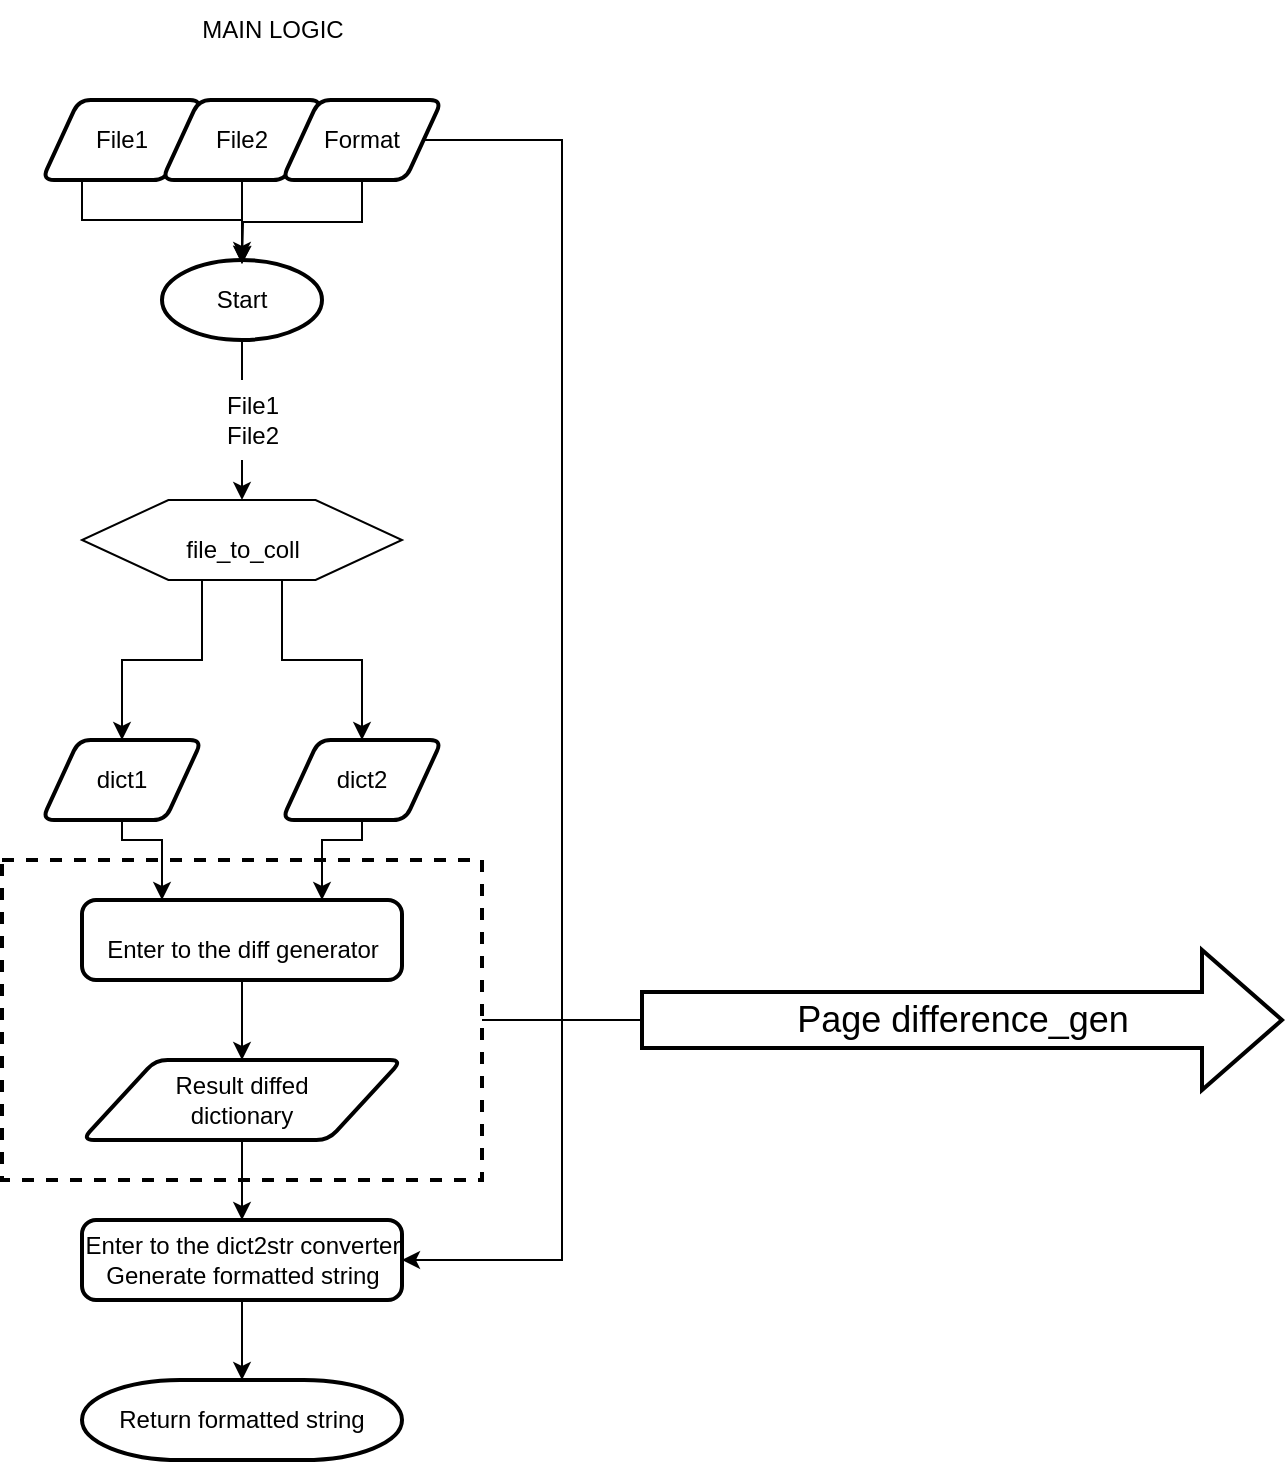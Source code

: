 <mxfile version="21.2.8" type="device" pages="3">
  <diagram name="Main" id="74e2e168-ea6b-b213-b513-2b3c1d86103e">
    <mxGraphModel dx="472" dy="835" grid="1" gridSize="10" guides="1" tooltips="1" connect="1" arrows="1" fold="1" page="1" pageScale="1" pageWidth="850" pageHeight="1100" background="none" math="0" shadow="0">
      <root>
        <mxCell id="0" />
        <mxCell id="1" parent="0" />
        <mxCell id="-pSYvG7pfwUV7KPT6mDL-12" value="" style="verticalLabelPosition=bottom;verticalAlign=top;html=1;shape=hexagon;perimeter=hexagonPerimeter2;arcSize=6;size=0.27;" parent="1" vertex="1">
          <mxGeometry x="160" y="320" width="160" height="40" as="geometry" />
        </mxCell>
        <mxCell id="-pSYvG7pfwUV7KPT6mDL-28" style="edgeStyle=orthogonalEdgeStyle;rounded=0;orthogonalLoop=1;jettySize=auto;html=1;exitX=0.5;exitY=1;exitDx=0;exitDy=0;exitPerimeter=0;entryX=0.5;entryY=0;entryDx=0;entryDy=0;" parent="1" source="-pSYvG7pfwUV7KPT6mDL-1" target="-pSYvG7pfwUV7KPT6mDL-12" edge="1">
          <mxGeometry relative="1" as="geometry" />
        </mxCell>
        <mxCell id="-pSYvG7pfwUV7KPT6mDL-1" value="Start" style="strokeWidth=2;html=1;shape=mxgraph.flowchart.start_2;whiteSpace=wrap;" parent="1" vertex="1">
          <mxGeometry x="200" y="200" width="80" height="40" as="geometry" />
        </mxCell>
        <mxCell id="-pSYvG7pfwUV7KPT6mDL-25" style="edgeStyle=orthogonalEdgeStyle;rounded=0;orthogonalLoop=1;jettySize=auto;html=1;exitX=0.25;exitY=1;exitDx=0;exitDy=0;" parent="1" source="-pSYvG7pfwUV7KPT6mDL-2" target="-pSYvG7pfwUV7KPT6mDL-1" edge="1">
          <mxGeometry relative="1" as="geometry" />
        </mxCell>
        <mxCell id="-pSYvG7pfwUV7KPT6mDL-2" value="File1" style="shape=parallelogram;html=1;strokeWidth=2;perimeter=parallelogramPerimeter;whiteSpace=wrap;rounded=1;arcSize=12;size=0.23;" parent="1" vertex="1">
          <mxGeometry x="140" y="120" width="80" height="40" as="geometry" />
        </mxCell>
        <mxCell id="-pSYvG7pfwUV7KPT6mDL-10" style="edgeStyle=orthogonalEdgeStyle;rounded=0;orthogonalLoop=1;jettySize=auto;html=1;exitX=0.375;exitY=1;exitDx=0;exitDy=0;entryX=0.5;entryY=0;entryDx=0;entryDy=0;" parent="1" source="-pSYvG7pfwUV7KPT6mDL-12" target="-pSYvG7pfwUV7KPT6mDL-6" edge="1">
          <mxGeometry relative="1" as="geometry">
            <mxPoint x="210" y="362" as="sourcePoint" />
          </mxGeometry>
        </mxCell>
        <mxCell id="-pSYvG7pfwUV7KPT6mDL-11" style="edgeStyle=orthogonalEdgeStyle;rounded=0;orthogonalLoop=1;jettySize=auto;html=1;exitX=0.625;exitY=1;exitDx=0;exitDy=0;entryX=0.5;entryY=0;entryDx=0;entryDy=0;" parent="1" source="-pSYvG7pfwUV7KPT6mDL-12" target="-pSYvG7pfwUV7KPT6mDL-7" edge="1">
          <mxGeometry relative="1" as="geometry">
            <mxPoint x="270" y="362" as="sourcePoint" />
          </mxGeometry>
        </mxCell>
        <mxCell id="-pSYvG7pfwUV7KPT6mDL-14" style="edgeStyle=orthogonalEdgeStyle;rounded=0;orthogonalLoop=1;jettySize=auto;html=1;exitX=0.5;exitY=1;exitDx=0;exitDy=0;entryX=0.25;entryY=0;entryDx=0;entryDy=0;" parent="1" source="-pSYvG7pfwUV7KPT6mDL-6" target="-pSYvG7pfwUV7KPT6mDL-13" edge="1">
          <mxGeometry relative="1" as="geometry">
            <Array as="points">
              <mxPoint x="180" y="490" />
              <mxPoint x="200" y="490" />
            </Array>
          </mxGeometry>
        </mxCell>
        <mxCell id="-pSYvG7pfwUV7KPT6mDL-6" value="dict1" style="shape=parallelogram;html=1;strokeWidth=2;perimeter=parallelogramPerimeter;whiteSpace=wrap;rounded=1;arcSize=12;size=0.23;" parent="1" vertex="1">
          <mxGeometry x="140" y="440" width="80" height="40" as="geometry" />
        </mxCell>
        <mxCell id="-pSYvG7pfwUV7KPT6mDL-15" style="edgeStyle=orthogonalEdgeStyle;rounded=0;orthogonalLoop=1;jettySize=auto;html=1;exitX=0.5;exitY=1;exitDx=0;exitDy=0;entryX=0.75;entryY=0;entryDx=0;entryDy=0;" parent="1" source="-pSYvG7pfwUV7KPT6mDL-7" target="-pSYvG7pfwUV7KPT6mDL-13" edge="1">
          <mxGeometry relative="1" as="geometry">
            <Array as="points">
              <mxPoint x="300" y="490" />
              <mxPoint x="280" y="490" />
            </Array>
          </mxGeometry>
        </mxCell>
        <mxCell id="-pSYvG7pfwUV7KPT6mDL-7" value="dict2" style="shape=parallelogram;html=1;strokeWidth=2;perimeter=parallelogramPerimeter;whiteSpace=wrap;rounded=1;arcSize=12;size=0.23;" parent="1" vertex="1">
          <mxGeometry x="260" y="440" width="80" height="40" as="geometry" />
        </mxCell>
        <mxCell id="-pSYvG7pfwUV7KPT6mDL-9" value="file_to_coll" style="text;html=1;align=center;verticalAlign=middle;resizable=0;points=[];autosize=1;strokeColor=none;fillColor=none;" parent="1" vertex="1">
          <mxGeometry x="200" y="330" width="80" height="30" as="geometry" />
        </mxCell>
        <mxCell id="-pSYvG7pfwUV7KPT6mDL-19" style="edgeStyle=orthogonalEdgeStyle;rounded=0;orthogonalLoop=1;jettySize=auto;html=1;exitX=0.5;exitY=1;exitDx=0;exitDy=0;entryX=0.5;entryY=0;entryDx=0;entryDy=0;" parent="1" source="-pSYvG7pfwUV7KPT6mDL-13" target="-pSYvG7pfwUV7KPT6mDL-17" edge="1">
          <mxGeometry relative="1" as="geometry" />
        </mxCell>
        <mxCell id="-pSYvG7pfwUV7KPT6mDL-13" value="" style="rounded=1;whiteSpace=wrap;html=1;absoluteArcSize=1;arcSize=14;strokeWidth=2;" parent="1" vertex="1">
          <mxGeometry x="160" y="520" width="160" height="40" as="geometry" />
        </mxCell>
        <mxCell id="-pSYvG7pfwUV7KPT6mDL-16" value="Enter to the diff generator" style="text;html=1;align=center;verticalAlign=middle;resizable=0;points=[];autosize=1;strokeColor=none;fillColor=none;" parent="1" vertex="1">
          <mxGeometry x="160" y="530" width="160" height="30" as="geometry" />
        </mxCell>
        <mxCell id="-pSYvG7pfwUV7KPT6mDL-21" style="edgeStyle=orthogonalEdgeStyle;rounded=0;orthogonalLoop=1;jettySize=auto;html=1;exitX=0.5;exitY=1;exitDx=0;exitDy=0;entryX=0.5;entryY=0;entryDx=0;entryDy=0;" parent="1" source="-pSYvG7pfwUV7KPT6mDL-17" target="-pSYvG7pfwUV7KPT6mDL-20" edge="1">
          <mxGeometry relative="1" as="geometry" />
        </mxCell>
        <mxCell id="-pSYvG7pfwUV7KPT6mDL-17" value="Result diffed&lt;br&gt;dictionary" style="shape=parallelogram;html=1;strokeWidth=2;perimeter=parallelogramPerimeter;whiteSpace=wrap;rounded=1;arcSize=12;size=0.23;" parent="1" vertex="1">
          <mxGeometry x="160" y="600" width="160" height="40" as="geometry" />
        </mxCell>
        <mxCell id="-pSYvG7pfwUV7KPT6mDL-34" style="edgeStyle=orthogonalEdgeStyle;rounded=0;orthogonalLoop=1;jettySize=auto;html=1;exitX=0.5;exitY=1;exitDx=0;exitDy=0;entryX=0.5;entryY=0;entryDx=0;entryDy=0;entryPerimeter=0;" parent="1" source="-pSYvG7pfwUV7KPT6mDL-20" target="-pSYvG7pfwUV7KPT6mDL-33" edge="1">
          <mxGeometry relative="1" as="geometry" />
        </mxCell>
        <mxCell id="-pSYvG7pfwUV7KPT6mDL-20" value="" style="rounded=1;whiteSpace=wrap;html=1;absoluteArcSize=1;arcSize=14;strokeWidth=2;" parent="1" vertex="1">
          <mxGeometry x="160" y="680" width="160" height="40" as="geometry" />
        </mxCell>
        <mxCell id="-pSYvG7pfwUV7KPT6mDL-22" value="Enter to the dict2str converter&lt;br&gt;Generate formatted string" style="text;html=1;align=center;verticalAlign=middle;resizable=0;points=[];autosize=1;strokeColor=none;fillColor=none;" parent="1" vertex="1">
          <mxGeometry x="150" y="680" width="180" height="40" as="geometry" />
        </mxCell>
        <mxCell id="-pSYvG7pfwUV7KPT6mDL-26" style="edgeStyle=orthogonalEdgeStyle;rounded=0;orthogonalLoop=1;jettySize=auto;html=1;exitX=0.5;exitY=1;exitDx=0;exitDy=0;" parent="1" source="-pSYvG7pfwUV7KPT6mDL-23" edge="1">
          <mxGeometry relative="1" as="geometry">
            <mxPoint x="240" y="202" as="targetPoint" />
          </mxGeometry>
        </mxCell>
        <mxCell id="-pSYvG7pfwUV7KPT6mDL-23" value="File2" style="shape=parallelogram;html=1;strokeWidth=2;perimeter=parallelogramPerimeter;whiteSpace=wrap;rounded=1;arcSize=12;size=0.23;" parent="1" vertex="1">
          <mxGeometry x="200" y="120" width="80" height="40" as="geometry" />
        </mxCell>
        <mxCell id="-pSYvG7pfwUV7KPT6mDL-27" style="edgeStyle=orthogonalEdgeStyle;rounded=0;orthogonalLoop=1;jettySize=auto;html=1;exitX=0.5;exitY=1;exitDx=0;exitDy=0;" parent="1" source="-pSYvG7pfwUV7KPT6mDL-24" edge="1">
          <mxGeometry relative="1" as="geometry">
            <mxPoint x="240" y="202" as="targetPoint" />
          </mxGeometry>
        </mxCell>
        <mxCell id="-pSYvG7pfwUV7KPT6mDL-36" style="edgeStyle=orthogonalEdgeStyle;rounded=0;orthogonalLoop=1;jettySize=auto;html=1;exitX=1;exitY=0.5;exitDx=0;exitDy=0;entryX=1;entryY=0.5;entryDx=0;entryDy=0;" parent="1" source="-pSYvG7pfwUV7KPT6mDL-24" target="-pSYvG7pfwUV7KPT6mDL-20" edge="1">
          <mxGeometry relative="1" as="geometry">
            <Array as="points">
              <mxPoint x="400" y="140" />
              <mxPoint x="400" y="700" />
            </Array>
          </mxGeometry>
        </mxCell>
        <mxCell id="-pSYvG7pfwUV7KPT6mDL-24" value="Format" style="shape=parallelogram;html=1;strokeWidth=2;perimeter=parallelogramPerimeter;whiteSpace=wrap;rounded=1;arcSize=12;size=0.23;" parent="1" vertex="1">
          <mxGeometry x="260" y="120" width="80" height="40" as="geometry" />
        </mxCell>
        <mxCell id="-pSYvG7pfwUV7KPT6mDL-31" value="File1&lt;br&gt;File2" style="text;html=1;align=center;verticalAlign=middle;resizable=0;points=[];autosize=1;strokeColor=none;fillColor=#FFFFFF;" parent="1" vertex="1">
          <mxGeometry x="220" y="260" width="50" height="40" as="geometry" />
        </mxCell>
        <mxCell id="-pSYvG7pfwUV7KPT6mDL-33" value="Return formatted string" style="strokeWidth=2;html=1;shape=mxgraph.flowchart.terminator;whiteSpace=wrap;" parent="1" vertex="1">
          <mxGeometry x="160" y="760" width="160" height="40" as="geometry" />
        </mxCell>
        <mxCell id="-pSYvG7pfwUV7KPT6mDL-37" value="MAIN LOGIC" style="text;html=1;align=center;verticalAlign=middle;resizable=0;points=[];autosize=1;strokeColor=none;fillColor=none;" parent="1" vertex="1">
          <mxGeometry x="210" y="70" width="90" height="30" as="geometry" />
        </mxCell>
        <mxCell id="mdG61WEvBo0gvfqHQEo5-4" style="edgeStyle=orthogonalEdgeStyle;rounded=0;orthogonalLoop=1;jettySize=auto;html=1;exitX=1;exitY=0.5;exitDx=0;exitDy=0;entryX=0;entryY=0.5;entryDx=0;entryDy=0;entryPerimeter=0;endArrow=none;endFill=0;" parent="1" source="mdG61WEvBo0gvfqHQEo5-1" target="mdG61WEvBo0gvfqHQEo5-2" edge="1">
          <mxGeometry relative="1" as="geometry" />
        </mxCell>
        <mxCell id="mdG61WEvBo0gvfqHQEo5-1" value="" style="rounded=0;whiteSpace=wrap;html=1;fillColor=none;strokeWidth=2;dashed=1;" parent="1" vertex="1">
          <mxGeometry x="120" y="500" width="240" height="160" as="geometry" />
        </mxCell>
        <mxCell id="mdG61WEvBo0gvfqHQEo5-2" value="&lt;font style=&quot;font-size: 18px;&quot;&gt;Page difference_gen&lt;/font&gt;" style="verticalLabelPosition=middle;verticalAlign=middle;html=1;strokeWidth=2;shape=mxgraph.arrows2.arrow;dy=0.6;dx=40;notch=0;align=center;labelPosition=center;" parent="1" vertex="1">
          <mxGeometry x="440" y="545" width="320" height="70" as="geometry" />
        </mxCell>
      </root>
    </mxGraphModel>
  </diagram>
  <diagram id="QBkKgrJFo8wHYEBI9G1a" name="difference_gen">
    <mxGraphModel dx="1434" dy="844" grid="1" gridSize="10" guides="1" tooltips="1" connect="1" arrows="1" fold="1" page="1" pageScale="1" pageWidth="827" pageHeight="1169" math="0" shadow="0">
      <root>
        <mxCell id="0" />
        <mxCell id="1" parent="0" />
        <mxCell id="k2jiat65SQzfLQX-yHYQ-1" style="edgeStyle=orthogonalEdgeStyle;rounded=0;orthogonalLoop=1;jettySize=auto;html=1;exitX=0.5;exitY=1;exitDx=0;exitDy=0;exitPerimeter=0;entryX=0.5;entryY=0;entryDx=0;entryDy=0;" parent="1" source="k2jiat65SQzfLQX-yHYQ-2" edge="1">
          <mxGeometry relative="1" as="geometry">
            <mxPoint x="360" y="259" as="targetPoint" />
          </mxGeometry>
        </mxCell>
        <mxCell id="k2jiat65SQzfLQX-yHYQ-2" value="Start" style="strokeWidth=2;html=1;shape=mxgraph.flowchart.start_2;whiteSpace=wrap;" parent="1" vertex="1">
          <mxGeometry x="320" y="179" width="80" height="40" as="geometry" />
        </mxCell>
        <mxCell id="k2jiat65SQzfLQX-yHYQ-3" value="DIFF GENERATOR" style="text;html=1;align=center;verticalAlign=middle;resizable=0;points=[];autosize=1;strokeColor=none;fillColor=none;" parent="1" vertex="1">
          <mxGeometry x="295" y="47" width="130" height="30" as="geometry" />
        </mxCell>
        <mxCell id="k2jiat65SQzfLQX-yHYQ-4" style="edgeStyle=orthogonalEdgeStyle;rounded=0;orthogonalLoop=1;jettySize=auto;html=1;exitX=0.5;exitY=1;exitDx=0;exitDy=0;entryX=0.5;entryY=0;entryDx=0;entryDy=0;" parent="1" source="k2jiat65SQzfLQX-yHYQ-6" target="k2jiat65SQzfLQX-yHYQ-11" edge="1">
          <mxGeometry relative="1" as="geometry" />
        </mxCell>
        <mxCell id="k2jiat65SQzfLQX-yHYQ-5" style="edgeStyle=orthogonalEdgeStyle;rounded=0;orthogonalLoop=1;jettySize=auto;html=1;exitX=0;exitY=0.5;exitDx=0;exitDy=0;entryX=0;entryY=0.5;entryDx=0;entryDy=0;" parent="1" source="k2jiat65SQzfLQX-yHYQ-6" target="k2jiat65SQzfLQX-yHYQ-27" edge="1">
          <mxGeometry relative="1" as="geometry">
            <Array as="points">
              <mxPoint x="160" y="438" />
              <mxPoint x="160" y="979" />
            </Array>
          </mxGeometry>
        </mxCell>
        <mxCell id="k2jiat65SQzfLQX-yHYQ-6" value="dict1" style="shape=parallelogram;html=1;strokeWidth=2;perimeter=parallelogramPerimeter;whiteSpace=wrap;rounded=1;arcSize=12;size=0.23;" parent="1" vertex="1">
          <mxGeometry x="280" y="418" width="80" height="40" as="geometry" />
        </mxCell>
        <mxCell id="k2jiat65SQzfLQX-yHYQ-7" style="edgeStyle=orthogonalEdgeStyle;rounded=0;orthogonalLoop=1;jettySize=auto;html=1;exitX=0.5;exitY=1;exitDx=0;exitDy=0;entryX=0.5;entryY=0;entryDx=0;entryDy=0;" parent="1" source="k2jiat65SQzfLQX-yHYQ-9" target="k2jiat65SQzfLQX-yHYQ-11" edge="1">
          <mxGeometry relative="1" as="geometry" />
        </mxCell>
        <mxCell id="k2jiat65SQzfLQX-yHYQ-8" style="edgeStyle=orthogonalEdgeStyle;rounded=0;orthogonalLoop=1;jettySize=auto;html=1;exitX=1;exitY=0.5;exitDx=0;exitDy=0;entryX=1;entryY=0.5;entryDx=0;entryDy=0;" parent="1" source="k2jiat65SQzfLQX-yHYQ-9" target="k2jiat65SQzfLQX-yHYQ-27" edge="1">
          <mxGeometry relative="1" as="geometry">
            <Array as="points">
              <mxPoint x="560" y="438" />
              <mxPoint x="560" y="979" />
            </Array>
          </mxGeometry>
        </mxCell>
        <mxCell id="k2jiat65SQzfLQX-yHYQ-9" value="dict2" style="shape=parallelogram;html=1;strokeWidth=2;perimeter=parallelogramPerimeter;whiteSpace=wrap;rounded=1;arcSize=12;size=0.23;" parent="1" vertex="1">
          <mxGeometry x="360" y="418" width="80" height="40" as="geometry" />
        </mxCell>
        <mxCell id="k2jiat65SQzfLQX-yHYQ-10" style="edgeStyle=orthogonalEdgeStyle;rounded=0;orthogonalLoop=1;jettySize=auto;html=1;exitX=0.5;exitY=1;exitDx=0;exitDy=0;entryX=0.5;entryY=0;entryDx=0;entryDy=0;" parent="1" source="k2jiat65SQzfLQX-yHYQ-11" target="k2jiat65SQzfLQX-yHYQ-14" edge="1">
          <mxGeometry relative="1" as="geometry" />
        </mxCell>
        <mxCell id="k2jiat65SQzfLQX-yHYQ-11" value="" style="verticalLabelPosition=bottom;verticalAlign=top;html=1;shape=hexagon;perimeter=hexagonPerimeter2;arcSize=6;size=0.27;" parent="1" vertex="1">
          <mxGeometry x="280" y="539" width="160" height="39" as="geometry" />
        </mxCell>
        <mxCell id="k2jiat65SQzfLQX-yHYQ-12" value="Get unique keys list" style="text;html=1;align=center;verticalAlign=middle;resizable=0;points=[];autosize=1;strokeColor=none;fillColor=none;" parent="1" vertex="1">
          <mxGeometry x="295" y="542.5" width="130" height="30" as="geometry" />
        </mxCell>
        <mxCell id="k2jiat65SQzfLQX-yHYQ-13" style="edgeStyle=orthogonalEdgeStyle;rounded=0;orthogonalLoop=1;jettySize=auto;html=1;exitX=0.5;exitY=1;exitDx=0;exitDy=0;entryX=0.5;entryY=0;entryDx=0;entryDy=0;entryPerimeter=0;" parent="1" source="k2jiat65SQzfLQX-yHYQ-14" target="k2jiat65SQzfLQX-yHYQ-16" edge="1">
          <mxGeometry relative="1" as="geometry" />
        </mxCell>
        <mxCell id="k2jiat65SQzfLQX-yHYQ-14" value="keys_list" style="shape=parallelogram;html=1;strokeWidth=2;perimeter=parallelogramPerimeter;whiteSpace=wrap;rounded=1;arcSize=12;size=0.23;" parent="1" vertex="1">
          <mxGeometry x="280" y="618" width="160" height="40" as="geometry" />
        </mxCell>
        <mxCell id="k2jiat65SQzfLQX-yHYQ-15" style="edgeStyle=orthogonalEdgeStyle;rounded=0;orthogonalLoop=1;jettySize=auto;html=1;exitX=0.5;exitY=1;exitDx=0;exitDy=0;exitPerimeter=0;entryX=0.5;entryY=0;entryDx=0;entryDy=0;" parent="1" source="k2jiat65SQzfLQX-yHYQ-16" target="Z8CPG9uUh8Oc9ncI5I8W-1" edge="1">
          <mxGeometry relative="1" as="geometry" />
        </mxCell>
        <mxCell id="k2jiat65SQzfLQX-yHYQ-16" value="Start of loop:&lt;br&gt;for each key in key_list look in both dicts" style="strokeWidth=2;html=1;shape=mxgraph.flowchart.loop_limit;whiteSpace=wrap;" parent="1" vertex="1">
          <mxGeometry x="200" y="698" width="320" height="80" as="geometry" />
        </mxCell>
        <mxCell id="k2jiat65SQzfLQX-yHYQ-17" style="edgeStyle=orthogonalEdgeStyle;rounded=0;orthogonalLoop=1;jettySize=auto;html=1;exitX=0.5;exitY=1;exitDx=0;exitDy=0;entryX=0.5;entryY=0;entryDx=0;entryDy=0;entryPerimeter=0;" parent="1" source="k2jiat65SQzfLQX-yHYQ-18" target="k2jiat65SQzfLQX-yHYQ-2" edge="1">
          <mxGeometry relative="1" as="geometry" />
        </mxCell>
        <mxCell id="k2jiat65SQzfLQX-yHYQ-18" value="dict2" style="shape=parallelogram;html=1;strokeWidth=2;perimeter=parallelogramPerimeter;whiteSpace=wrap;rounded=1;arcSize=12;size=0.23;" parent="1" vertex="1">
          <mxGeometry x="360" y="99" width="80" height="40" as="geometry" />
        </mxCell>
        <mxCell id="k2jiat65SQzfLQX-yHYQ-19" style="edgeStyle=orthogonalEdgeStyle;rounded=0;orthogonalLoop=1;jettySize=auto;html=1;exitX=0.5;exitY=1;exitDx=0;exitDy=0;" parent="1" source="k2jiat65SQzfLQX-yHYQ-20" edge="1">
          <mxGeometry relative="1" as="geometry">
            <mxPoint x="360" y="179" as="targetPoint" />
          </mxGeometry>
        </mxCell>
        <mxCell id="k2jiat65SQzfLQX-yHYQ-20" value="dict1" style="shape=parallelogram;html=1;strokeWidth=2;perimeter=parallelogramPerimeter;whiteSpace=wrap;rounded=1;arcSize=12;size=0.23;" parent="1" vertex="1">
          <mxGeometry x="280" y="99" width="80" height="40" as="geometry" />
        </mxCell>
        <mxCell id="k2jiat65SQzfLQX-yHYQ-21" value="Return&lt;br style=&quot;border-color: var(--border-color);&quot;&gt;resulting_dict = {}" style="strokeWidth=2;html=1;shape=mxgraph.flowchart.terminator;whiteSpace=wrap;" parent="1" vertex="1">
          <mxGeometry x="200" y="1619" width="320" height="40" as="geometry" />
        </mxCell>
        <mxCell id="k2jiat65SQzfLQX-yHYQ-22" style="edgeStyle=orthogonalEdgeStyle;rounded=0;orthogonalLoop=1;jettySize=auto;html=1;exitX=0.5;exitY=1;exitDx=0;exitDy=0;entryX=0.5;entryY=0;entryDx=0;entryDy=0;" parent="1" target="k2jiat65SQzfLQX-yHYQ-25" edge="1">
          <mxGeometry relative="1" as="geometry">
            <mxPoint x="360" y="304" as="sourcePoint" />
          </mxGeometry>
        </mxCell>
        <mxCell id="k2jiat65SQzfLQX-yHYQ-23" style="edgeStyle=orthogonalEdgeStyle;rounded=0;orthogonalLoop=1;jettySize=auto;html=1;exitX=0.25;exitY=1;exitDx=0;exitDy=0;entryX=0.5;entryY=0;entryDx=0;entryDy=0;" parent="1" source="k2jiat65SQzfLQX-yHYQ-25" target="k2jiat65SQzfLQX-yHYQ-6" edge="1">
          <mxGeometry relative="1" as="geometry" />
        </mxCell>
        <mxCell id="k2jiat65SQzfLQX-yHYQ-24" style="edgeStyle=orthogonalEdgeStyle;rounded=0;orthogonalLoop=1;jettySize=auto;html=1;exitX=0.75;exitY=1;exitDx=0;exitDy=0;entryX=0.5;entryY=0;entryDx=0;entryDy=0;" parent="1" source="k2jiat65SQzfLQX-yHYQ-25" target="k2jiat65SQzfLQX-yHYQ-9" edge="1">
          <mxGeometry relative="1" as="geometry" />
        </mxCell>
        <mxCell id="k2jiat65SQzfLQX-yHYQ-25" value="Give input dicts to get_unique" style="rounded=1;whiteSpace=wrap;html=1;strokeWidth=2;" parent="1" vertex="1">
          <mxGeometry x="280" y="334" width="160" height="45" as="geometry" />
        </mxCell>
        <mxCell id="k2jiat65SQzfLQX-yHYQ-26" style="edgeStyle=orthogonalEdgeStyle;rounded=0;orthogonalLoop=1;jettySize=auto;html=1;exitX=0.5;exitY=1;exitDx=0;exitDy=0;entryX=0.5;entryY=0;entryDx=0;entryDy=0;" parent="1" source="k2jiat65SQzfLQX-yHYQ-27" target="k2jiat65SQzfLQX-yHYQ-32" edge="1">
          <mxGeometry relative="1" as="geometry" />
        </mxCell>
        <mxCell id="k2jiat65SQzfLQX-yHYQ-27" value="" style="verticalLabelPosition=bottom;verticalAlign=top;html=1;shape=hexagon;perimeter=hexagonPerimeter2;arcSize=6;size=0.27;" parent="1" vertex="1">
          <mxGeometry x="280" y="939" width="160" height="80" as="geometry" />
        </mxCell>
        <mxCell id="k2jiat65SQzfLQX-yHYQ-28" value="Get new keys and&lt;br&gt;corresponding values" style="text;html=1;align=center;verticalAlign=middle;resizable=0;points=[];autosize=1;strokeColor=none;fillColor=none;" parent="1" vertex="1">
          <mxGeometry x="290" y="959" width="140" height="40" as="geometry" />
        </mxCell>
        <mxCell id="k2jiat65SQzfLQX-yHYQ-29" style="edgeStyle=orthogonalEdgeStyle;rounded=0;orthogonalLoop=1;jettySize=auto;html=1;exitX=0.5;exitY=1;exitDx=0;exitDy=0;exitPerimeter=0;entryX=0.5;entryY=0;entryDx=0;entryDy=0;" parent="1" source="k2jiat65SQzfLQX-yHYQ-30" target="k2jiat65SQzfLQX-yHYQ-35" edge="1">
          <mxGeometry relative="1" as="geometry" />
        </mxCell>
        <mxCell id="k2jiat65SQzfLQX-yHYQ-30" value="Start of loop:&lt;br&gt;for each new_key, value in pairs" style="strokeWidth=2;html=1;shape=mxgraph.flowchart.loop_limit;whiteSpace=wrap;" parent="1" vertex="1">
          <mxGeometry x="240" y="1139" width="240" height="80" as="geometry" />
        </mxCell>
        <mxCell id="k2jiat65SQzfLQX-yHYQ-31" style="edgeStyle=orthogonalEdgeStyle;rounded=0;orthogonalLoop=1;jettySize=auto;html=1;exitX=0.5;exitY=1;exitDx=0;exitDy=0;entryX=0.5;entryY=0;entryDx=0;entryDy=0;entryPerimeter=0;" parent="1" source="k2jiat65SQzfLQX-yHYQ-32" target="k2jiat65SQzfLQX-yHYQ-30" edge="1">
          <mxGeometry relative="1" as="geometry" />
        </mxCell>
        <mxCell id="k2jiat65SQzfLQX-yHYQ-32" value="(new_key, value)&lt;br&gt;(1 or 2)" style="shape=parallelogram;html=1;strokeWidth=2;perimeter=parallelogramPerimeter;whiteSpace=wrap;rounded=1;arcSize=12;size=0.23;" parent="1" vertex="1">
          <mxGeometry x="280" y="1059" width="160" height="40" as="geometry" />
        </mxCell>
        <mxCell id="k2jiat65SQzfLQX-yHYQ-34" style="edgeStyle=orthogonalEdgeStyle;rounded=0;orthogonalLoop=1;jettySize=auto;html=1;exitX=0.5;exitY=1;exitDx=0;exitDy=0;entryX=0.5;entryY=1;entryDx=0;entryDy=0;entryPerimeter=0;" parent="1" source="k2jiat65SQzfLQX-yHYQ-35" target="k2jiat65SQzfLQX-yHYQ-38" edge="1">
          <mxGeometry relative="1" as="geometry" />
        </mxCell>
        <mxCell id="I20K-8DK5fjX4Ht1-J1X-2" style="edgeStyle=orthogonalEdgeStyle;rounded=0;orthogonalLoop=1;jettySize=auto;html=1;exitX=0;exitY=0.5;exitDx=0;exitDy=0;entryX=0;entryY=0.5;entryDx=0;entryDy=0;" parent="1" source="k2jiat65SQzfLQX-yHYQ-35" target="k2jiat65SQzfLQX-yHYQ-36" edge="1">
          <mxGeometry relative="1" as="geometry">
            <Array as="points">
              <mxPoint x="120" y="1280" />
              <mxPoint x="120" y="279" />
            </Array>
          </mxGeometry>
        </mxCell>
        <mxCell id="k2jiat65SQzfLQX-yHYQ-35" value="Add to resulting_dict new_key:value" style="rounded=1;whiteSpace=wrap;html=1;strokeWidth=2;" parent="1" vertex="1">
          <mxGeometry x="280" y="1259" width="160" height="42.5" as="geometry" />
        </mxCell>
        <mxCell id="Z8CPG9uUh8Oc9ncI5I8W-4" style="edgeStyle=orthogonalEdgeStyle;rounded=0;orthogonalLoop=1;jettySize=auto;html=1;exitX=1;exitY=0.5;exitDx=0;exitDy=0;entryX=0.89;entryY=0.11;entryDx=0;entryDy=0;entryPerimeter=0;" parent="1" source="k2jiat65SQzfLQX-yHYQ-36" target="k2jiat65SQzfLQX-yHYQ-21" edge="1">
          <mxGeometry relative="1" as="geometry">
            <Array as="points">
              <mxPoint x="640" y="279" />
              <mxPoint x="640" y="1600" />
              <mxPoint x="485" y="1600" />
              <mxPoint x="485" y="1623" />
            </Array>
          </mxGeometry>
        </mxCell>
        <mxCell id="k2jiat65SQzfLQX-yHYQ-36" value="Create&lt;br&gt;resulting_dict = {}" style="shape=parallelogram;html=1;strokeWidth=2;perimeter=parallelogramPerimeter;whiteSpace=wrap;rounded=1;arcSize=12;size=0.23;" parent="1" vertex="1">
          <mxGeometry x="280" y="259" width="160" height="40" as="geometry" />
        </mxCell>
        <mxCell id="k2jiat65SQzfLQX-yHYQ-37" style="edgeStyle=orthogonalEdgeStyle;rounded=0;orthogonalLoop=1;jettySize=auto;html=1;exitX=0.5;exitY=0;exitDx=0;exitDy=0;exitPerimeter=0;entryX=0.5;entryY=1;entryDx=0;entryDy=0;entryPerimeter=0;" parent="1" source="k2jiat65SQzfLQX-yHYQ-38" target="k2jiat65SQzfLQX-yHYQ-40" edge="1">
          <mxGeometry relative="1" as="geometry" />
        </mxCell>
        <mxCell id="k2jiat65SQzfLQX-yHYQ-38" value="End of loop foreach pairs" style="strokeWidth=2;shape=mxgraph.flowchart.loop_limit;whiteSpace=wrap;rotation=0;labelPosition=center;verticalLabelPosition=middle;align=center;verticalAlign=middle;textDirection=ltr;labelBackgroundColor=none;labelBorderColor=none;html=1;spacing=0;flipV=1;" parent="1" vertex="1">
          <mxGeometry x="240" y="1339" width="240" height="80" as="geometry" />
        </mxCell>
        <mxCell id="k2jiat65SQzfLQX-yHYQ-39" style="edgeStyle=orthogonalEdgeStyle;rounded=0;orthogonalLoop=1;jettySize=auto;html=1;exitX=0.5;exitY=0;exitDx=0;exitDy=0;exitPerimeter=0;entryX=0.5;entryY=0;entryDx=0;entryDy=0;entryPerimeter=0;" parent="1" source="k2jiat65SQzfLQX-yHYQ-40" target="k2jiat65SQzfLQX-yHYQ-21" edge="1">
          <mxGeometry relative="1" as="geometry" />
        </mxCell>
        <mxCell id="k2jiat65SQzfLQX-yHYQ-40" value="End of loop&lt;br&gt;for each key in key_list look in both dicts" style="strokeWidth=2;html=1;shape=mxgraph.flowchart.loop_limit;whiteSpace=wrap;flipV=1;" parent="1" vertex="1">
          <mxGeometry x="200" y="1499" width="320" height="80" as="geometry" />
        </mxCell>
        <mxCell id="g9fVAczTuBaIkAAwvSrm-1" value="" style="rounded=0;whiteSpace=wrap;html=1;fillColor=none;strokeWidth=2;dashed=1;" parent="1" vertex="1">
          <mxGeometry x="240" y="920" width="240" height="200" as="geometry" />
        </mxCell>
        <mxCell id="I20K-8DK5fjX4Ht1-J1X-1" value="&lt;font style=&quot;font-size: 18px;&quot;&gt;Page get_new_kv_pairs&lt;/font&gt;" style="verticalLabelPosition=middle;verticalAlign=middle;html=1;strokeWidth=2;shape=mxgraph.arrows2.arrow;dy=0.6;dx=40;notch=0;align=center;labelPosition=center;" parent="1" vertex="1">
          <mxGeometry x="480" y="980" width="320" height="80" as="geometry" />
        </mxCell>
        <mxCell id="Z8CPG9uUh8Oc9ncI5I8W-3" style="edgeStyle=orthogonalEdgeStyle;rounded=0;orthogonalLoop=1;jettySize=auto;html=1;exitX=0.5;exitY=1;exitDx=0;exitDy=0;entryX=0.5;entryY=0;entryDx=0;entryDy=0;" parent="1" source="Z8CPG9uUh8Oc9ncI5I8W-1" target="k2jiat65SQzfLQX-yHYQ-27" edge="1">
          <mxGeometry relative="1" as="geometry" />
        </mxCell>
        <mxCell id="Z8CPG9uUh8Oc9ncI5I8W-1" value="key from list" style="shape=parallelogram;html=1;strokeWidth=2;perimeter=parallelogramPerimeter;whiteSpace=wrap;rounded=1;arcSize=12;size=0.23;" parent="1" vertex="1">
          <mxGeometry x="280" y="839" width="160" height="40" as="geometry" />
        </mxCell>
      </root>
    </mxGraphModel>
  </diagram>
  <diagram id="dURIFQv4tZCFmZJ0vr_C" name="get_new_kv_pairs">
    <mxGraphModel dx="689" dy="982" grid="1" gridSize="10" guides="1" tooltips="1" connect="1" arrows="1" fold="1" page="1" pageScale="1" pageWidth="827" pageHeight="1169" math="0" shadow="0">
      <root>
        <mxCell id="0" />
        <mxCell id="1" parent="0" />
        <mxCell id="sY-Ge4heOA7i_v3woHVt-4" style="edgeStyle=orthogonalEdgeStyle;rounded=0;orthogonalLoop=1;jettySize=auto;html=1;exitX=1;exitY=0.5;exitDx=0;exitDy=0;exitPerimeter=0;entryX=0;entryY=0.5;entryDx=0;entryDy=0;entryPerimeter=0;" parent="1" source="yucwSmipUt3dTRyYtYbF-6" target="lRqMOXyH4wJwxbgDcvB4-11" edge="1">
          <mxGeometry relative="1" as="geometry">
            <mxPoint x="440" y="1000" as="targetPoint" />
          </mxGeometry>
        </mxCell>
        <mxCell id="lRqMOXyH4wJwxbgDcvB4-3" style="edgeStyle=orthogonalEdgeStyle;rounded=0;orthogonalLoop=1;jettySize=auto;html=1;exitX=0.5;exitY=1;exitDx=0;exitDy=0;exitPerimeter=0;entryX=0;entryY=0.5;entryDx=0;entryDy=0;entryPerimeter=0;" parent="1" source="yucwSmipUt3dTRyYtYbF-6" target="lRqMOXyH4wJwxbgDcvB4-8" edge="1">
          <mxGeometry relative="1" as="geometry">
            <mxPoint x="240" y="1120" as="targetPoint" />
          </mxGeometry>
        </mxCell>
        <mxCell id="yucwSmipUt3dTRyYtYbF-6" value="all(values is dict)?" style="strokeWidth=2;html=1;shape=mxgraph.flowchart.decision;whiteSpace=wrap;" parent="1" vertex="1">
          <mxGeometry x="120" y="960" width="240" height="80" as="geometry" />
        </mxCell>
        <mxCell id="yucwSmipUt3dTRyYtYbF-7" value="&lt;font style=&quot;font-size: 18px;&quot;&gt;&lt;b&gt;True&lt;/b&gt;&lt;/font&gt;" style="text;html=1;align=center;verticalAlign=middle;resizable=0;points=[];autosize=1;strokeColor=none;fillColor=none;" parent="1" vertex="1">
          <mxGeometry x="360" y="800" width="60" height="40" as="geometry" />
        </mxCell>
        <mxCell id="yucwSmipUt3dTRyYtYbF-10" value="&lt;font style=&quot;font-size: 18px;&quot;&gt;&lt;b&gt;False&lt;/b&gt;&lt;/font&gt;" style="text;html=1;align=center;verticalAlign=middle;resizable=0;points=[];autosize=1;strokeColor=none;fillColor=none;" parent="1" vertex="1">
          <mxGeometry x="170" y="879" width="70" height="40" as="geometry" />
        </mxCell>
        <mxCell id="wJwE-Sv0q6v1oMtAGUL9-14" style="edgeStyle=orthogonalEdgeStyle;rounded=0;orthogonalLoop=1;jettySize=auto;html=1;exitX=0.5;exitY=1;exitDx=0;exitDy=0;exitPerimeter=0;entryX=0.5;entryY=0;entryDx=0;entryDy=0;" parent="1" source="wJwE-Sv0q6v1oMtAGUL9-1" target="wJwE-Sv0q6v1oMtAGUL9-11" edge="1">
          <mxGeometry relative="1" as="geometry" />
        </mxCell>
        <mxCell id="wJwE-Sv0q6v1oMtAGUL9-1" value="Start" style="strokeWidth=2;html=1;shape=mxgraph.flowchart.start_2;whiteSpace=wrap;" parent="1" vertex="1">
          <mxGeometry x="120" y="160" width="240" height="40" as="geometry" />
        </mxCell>
        <mxCell id="wJwE-Sv0q6v1oMtAGUL9-9" style="edgeStyle=orthogonalEdgeStyle;rounded=0;orthogonalLoop=1;jettySize=auto;html=1;exitX=0.5;exitY=1;exitDx=0;exitDy=0;entryX=0.5;entryY=0;entryDx=0;entryDy=0;entryPerimeter=0;" parent="1" source="wJwE-Sv0q6v1oMtAGUL9-3" target="wJwE-Sv0q6v1oMtAGUL9-1" edge="1">
          <mxGeometry relative="1" as="geometry" />
        </mxCell>
        <mxCell id="wJwE-Sv0q6v1oMtAGUL9-3" value="dict2" style="shape=parallelogram;html=1;strokeWidth=2;perimeter=parallelogramPerimeter;whiteSpace=wrap;rounded=1;arcSize=12;size=0.23;" parent="1" vertex="1">
          <mxGeometry x="280" y="80" width="80" height="40" as="geometry" />
        </mxCell>
        <mxCell id="wJwE-Sv0q6v1oMtAGUL9-10" style="edgeStyle=orthogonalEdgeStyle;rounded=0;orthogonalLoop=1;jettySize=auto;html=1;exitX=0.5;exitY=1;exitDx=0;exitDy=0;entryX=0.5;entryY=0;entryDx=0;entryDy=0;entryPerimeter=0;" parent="1" source="wJwE-Sv0q6v1oMtAGUL9-5" target="wJwE-Sv0q6v1oMtAGUL9-1" edge="1">
          <mxGeometry relative="1" as="geometry" />
        </mxCell>
        <mxCell id="wJwE-Sv0q6v1oMtAGUL9-5" value="dict1" style="shape=parallelogram;html=1;strokeWidth=2;perimeter=parallelogramPerimeter;whiteSpace=wrap;rounded=1;arcSize=12;size=0.23;" parent="1" vertex="1">
          <mxGeometry x="200" y="80" width="80" height="40" as="geometry" />
        </mxCell>
        <mxCell id="wJwE-Sv0q6v1oMtAGUL9-7" style="edgeStyle=orthogonalEdgeStyle;rounded=0;orthogonalLoop=1;jettySize=auto;html=1;exitX=0.5;exitY=1;exitDx=0;exitDy=0;entryX=0.5;entryY=0;entryDx=0;entryDy=0;entryPerimeter=0;" parent="1" source="wJwE-Sv0q6v1oMtAGUL9-6" target="wJwE-Sv0q6v1oMtAGUL9-1" edge="1">
          <mxGeometry relative="1" as="geometry" />
        </mxCell>
        <mxCell id="wJwE-Sv0q6v1oMtAGUL9-6" value="key" style="shape=parallelogram;html=1;strokeWidth=2;perimeter=parallelogramPerimeter;whiteSpace=wrap;rounded=1;arcSize=12;size=0.23;" parent="1" vertex="1">
          <mxGeometry x="120" y="80" width="80" height="40" as="geometry" />
        </mxCell>
        <mxCell id="wJwE-Sv0q6v1oMtAGUL9-11" value="key0 = &quot;&amp;nbsp; &quot; + key" style="shape=parallelogram;html=1;strokeWidth=2;perimeter=parallelogramPerimeter;whiteSpace=wrap;rounded=1;arcSize=12;size=0.23;" parent="1" vertex="1">
          <mxGeometry x="120" y="240" width="240" height="40" as="geometry" />
        </mxCell>
        <mxCell id="wJwE-Sv0q6v1oMtAGUL9-12" value="key1 = &quot;- &quot; + key" style="shape=parallelogram;html=1;strokeWidth=2;perimeter=parallelogramPerimeter;whiteSpace=wrap;rounded=1;arcSize=12;size=0.23;" parent="1" vertex="1">
          <mxGeometry x="120" y="280" width="240" height="40" as="geometry" />
        </mxCell>
        <mxCell id="A_02NUha-VM_YaieKtI3-2" style="edgeStyle=orthogonalEdgeStyle;rounded=0;orthogonalLoop=1;jettySize=auto;html=1;exitX=0.5;exitY=1;exitDx=0;exitDy=0;entryX=0.5;entryY=0;entryDx=0;entryDy=0;" parent="1" source="wJwE-Sv0q6v1oMtAGUL9-13" target="A_02NUha-VM_YaieKtI3-1" edge="1">
          <mxGeometry relative="1" as="geometry" />
        </mxCell>
        <mxCell id="wJwE-Sv0q6v1oMtAGUL9-13" value="key2 = &quot;+ &quot; + key" style="shape=parallelogram;html=1;strokeWidth=2;perimeter=parallelogramPerimeter;whiteSpace=wrap;rounded=1;arcSize=12;size=0.23;" parent="1" vertex="1">
          <mxGeometry x="120" y="320" width="240" height="40" as="geometry" />
        </mxCell>
        <mxCell id="A_02NUha-VM_YaieKtI3-5" style="edgeStyle=orthogonalEdgeStyle;rounded=0;orthogonalLoop=1;jettySize=auto;html=1;exitX=0.25;exitY=1;exitDx=0;exitDy=0;entryX=0.5;entryY=0;entryDx=0;entryDy=0;" parent="1" source="A_02NUha-VM_YaieKtI3-1" target="A_02NUha-VM_YaieKtI3-3" edge="1">
          <mxGeometry relative="1" as="geometry" />
        </mxCell>
        <mxCell id="A_02NUha-VM_YaieKtI3-6" style="edgeStyle=orthogonalEdgeStyle;rounded=0;orthogonalLoop=1;jettySize=auto;html=1;exitX=0.75;exitY=1;exitDx=0;exitDy=0;entryX=0.5;entryY=0;entryDx=0;entryDy=0;" parent="1" source="A_02NUha-VM_YaieKtI3-1" target="A_02NUha-VM_YaieKtI3-4" edge="1">
          <mxGeometry relative="1" as="geometry" />
        </mxCell>
        <mxCell id="A_02NUha-VM_YaieKtI3-1" value="Get values for key from both dicts&lt;br&gt;value1 = dict1.get(key)&lt;br&gt;value2 = dict2.get(key)" style="rounded=1;whiteSpace=wrap;html=1;strokeWidth=2;" parent="1" vertex="1">
          <mxGeometry x="120" y="440" width="240" height="80" as="geometry" />
        </mxCell>
        <mxCell id="A_02NUha-VM_YaieKtI3-8" style="edgeStyle=orthogonalEdgeStyle;rounded=0;orthogonalLoop=1;jettySize=auto;html=1;exitX=0.5;exitY=1;exitDx=0;exitDy=0;entryX=0.5;entryY=0;entryDx=0;entryDy=0;entryPerimeter=0;" parent="1" source="A_02NUha-VM_YaieKtI3-3" target="lRqMOXyH4wJwxbgDcvB4-5" edge="1">
          <mxGeometry relative="1" as="geometry" />
        </mxCell>
        <mxCell id="A_02NUha-VM_YaieKtI3-3" value="value1" style="shape=parallelogram;html=1;strokeWidth=2;perimeter=parallelogramPerimeter;whiteSpace=wrap;rounded=1;arcSize=12;size=0.23;" parent="1" vertex="1">
          <mxGeometry x="120" y="560" width="120" height="40" as="geometry" />
        </mxCell>
        <mxCell id="A_02NUha-VM_YaieKtI3-9" style="edgeStyle=orthogonalEdgeStyle;rounded=0;orthogonalLoop=1;jettySize=auto;html=1;exitX=0.5;exitY=1;exitDx=0;exitDy=0;entryX=0.5;entryY=0;entryDx=0;entryDy=0;entryPerimeter=0;" parent="1" source="A_02NUha-VM_YaieKtI3-4" target="lRqMOXyH4wJwxbgDcvB4-5" edge="1">
          <mxGeometry relative="1" as="geometry">
            <mxPoint x="240" y="640" as="targetPoint" />
          </mxGeometry>
        </mxCell>
        <mxCell id="A_02NUha-VM_YaieKtI3-4" value="value2" style="shape=parallelogram;html=1;strokeWidth=2;perimeter=parallelogramPerimeter;whiteSpace=wrap;rounded=1;arcSize=12;size=0.23;" parent="1" vertex="1">
          <mxGeometry x="240" y="560" width="120" height="40" as="geometry" />
        </mxCell>
        <mxCell id="A_02NUha-VM_YaieKtI3-12" style="edgeStyle=orthogonalEdgeStyle;rounded=0;orthogonalLoop=1;jettySize=auto;html=1;exitX=0.5;exitY=1;exitDx=0;exitDy=0;exitPerimeter=0;entryX=0.5;entryY=0;entryDx=0;entryDy=0;entryPerimeter=0;" parent="1" source="A_02NUha-VM_YaieKtI3-7" target="yucwSmipUt3dTRyYtYbF-6" edge="1">
          <mxGeometry relative="1" as="geometry" />
        </mxCell>
        <mxCell id="sY-Ge4heOA7i_v3woHVt-2" style="edgeStyle=orthogonalEdgeStyle;rounded=0;orthogonalLoop=1;jettySize=auto;html=1;exitX=1;exitY=0.5;exitDx=0;exitDy=0;exitPerimeter=0;entryX=0;entryY=0.5;entryDx=0;entryDy=0;entryPerimeter=0;" parent="1" source="A_02NUha-VM_YaieKtI3-7" target="sY-Ge4heOA7i_v3woHVt-1" edge="1">
          <mxGeometry relative="1" as="geometry" />
        </mxCell>
        <mxCell id="A_02NUha-VM_YaieKtI3-7" value="value1 == value2" style="strokeWidth=2;html=1;shape=mxgraph.flowchart.decision;whiteSpace=wrap;" parent="1" vertex="1">
          <mxGeometry x="120" y="800" width="240" height="80" as="geometry" />
        </mxCell>
        <mxCell id="sY-Ge4heOA7i_v3woHVt-1" value="Return&lt;br style=&quot;border-color: var(--border-color);&quot;&gt;key0, value1" style="strokeWidth=2;html=1;shape=mxgraph.flowchart.terminator;whiteSpace=wrap;" parent="1" vertex="1">
          <mxGeometry x="440" y="820" width="120" height="40" as="geometry" />
        </mxCell>
        <mxCell id="VgR3ky8KJNdEuF0pJJa7-1" value="&lt;font style=&quot;font-size: 14px;&quot;&gt;Page difference_gen&lt;/font&gt;" style="verticalLabelPosition=middle;verticalAlign=middle;html=1;strokeWidth=2;shape=mxgraph.arrows2.arrow;dy=0.6;dx=40;notch=0;align=center;labelPosition=center;" parent="1" vertex="1">
          <mxGeometry x="640" y="960" width="160" height="80" as="geometry" />
        </mxCell>
        <mxCell id="lRqMOXyH4wJwxbgDcvB4-1" value="&lt;font style=&quot;font-size: 18px;&quot;&gt;&lt;b&gt;True&lt;/b&gt;&lt;/font&gt;" style="text;html=1;align=center;verticalAlign=middle;resizable=0;points=[];autosize=1;strokeColor=none;fillColor=none;" parent="1" vertex="1">
          <mxGeometry x="360" y="960" width="60" height="40" as="geometry" />
        </mxCell>
        <mxCell id="lRqMOXyH4wJwxbgDcvB4-4" value="&lt;font style=&quot;font-size: 18px;&quot;&gt;&lt;b&gt;False&lt;/b&gt;&lt;/font&gt;" style="text;html=1;align=center;verticalAlign=middle;resizable=0;points=[];autosize=1;strokeColor=none;fillColor=none;" parent="1" vertex="1">
          <mxGeometry x="170" y="1040" width="70" height="40" as="geometry" />
        </mxCell>
        <mxCell id="lRqMOXyH4wJwxbgDcvB4-6" style="edgeStyle=orthogonalEdgeStyle;rounded=0;orthogonalLoop=1;jettySize=auto;html=1;exitX=0.5;exitY=1;exitDx=0;exitDy=0;exitPerimeter=0;entryX=0.5;entryY=0;entryDx=0;entryDy=0;entryPerimeter=0;" parent="1" source="lRqMOXyH4wJwxbgDcvB4-5" target="A_02NUha-VM_YaieKtI3-7" edge="1">
          <mxGeometry relative="1" as="geometry" />
        </mxCell>
        <mxCell id="lRqMOXyH4wJwxbgDcvB4-15" style="edgeStyle=orthogonalEdgeStyle;rounded=0;orthogonalLoop=1;jettySize=auto;html=1;exitX=0;exitY=0.5;exitDx=0;exitDy=0;exitPerimeter=0;entryX=0.5;entryY=0;entryDx=0;entryDy=0;entryPerimeter=0;" parent="1" source="lRqMOXyH4wJwxbgDcvB4-5" target="lRqMOXyH4wJwxbgDcvB4-14" edge="1">
          <mxGeometry relative="1" as="geometry">
            <Array as="points">
              <mxPoint x="40" y="680" />
              <mxPoint x="40" y="1160" />
              <mxPoint x="240" y="1160" />
            </Array>
          </mxGeometry>
        </mxCell>
        <mxCell id="lRqMOXyH4wJwxbgDcvB4-5" value="all(key in dict1, key in dict2)" style="strokeWidth=2;html=1;shape=mxgraph.flowchart.decision;whiteSpace=wrap;" parent="1" vertex="1">
          <mxGeometry x="120" y="640" width="240" height="80" as="geometry" />
        </mxCell>
        <mxCell id="lRqMOXyH4wJwxbgDcvB4-7" value="&lt;font style=&quot;font-size: 18px;&quot;&gt;&lt;b&gt;True&lt;/b&gt;&lt;/font&gt;" style="text;html=1;align=center;verticalAlign=middle;resizable=0;points=[];autosize=1;strokeColor=none;fillColor=none;" parent="1" vertex="1">
          <mxGeometry x="240" y="720" width="60" height="40" as="geometry" />
        </mxCell>
        <mxCell id="lRqMOXyH4wJwxbgDcvB4-8" value="Return&lt;br style=&quot;border-color: var(--border-color);&quot;&gt;((key1, value1), (key2, value2))" style="strokeWidth=2;html=1;shape=mxgraph.flowchart.terminator;whiteSpace=wrap;" parent="1" vertex="1">
          <mxGeometry x="440" y="1080" width="240" height="40" as="geometry" />
        </mxCell>
        <mxCell id="lRqMOXyH4wJwxbgDcvB4-12" style="edgeStyle=orthogonalEdgeStyle;rounded=0;orthogonalLoop=1;jettySize=auto;html=1;exitX=1;exitY=0.5;exitDx=0;exitDy=0;exitPerimeter=0;entryX=0;entryY=0.5;entryDx=0;entryDy=0;entryPerimeter=0;" parent="1" source="lRqMOXyH4wJwxbgDcvB4-11" target="VgR3ky8KJNdEuF0pJJa7-1" edge="1">
          <mxGeometry relative="1" as="geometry" />
        </mxCell>
        <mxCell id="lRqMOXyH4wJwxbgDcvB4-11" value="Return key0, diference_gen&lt;br&gt;(value1, value2)" style="strokeWidth=2;html=1;shape=mxgraph.flowchart.terminator;whiteSpace=wrap;" parent="1" vertex="1">
          <mxGeometry x="440" y="980" width="160" height="40" as="geometry" />
        </mxCell>
        <mxCell id="lRqMOXyH4wJwxbgDcvB4-13" value="&lt;font style=&quot;font-size: 18px;&quot;&gt;&lt;b&gt;False&lt;/b&gt;&lt;/font&gt;" style="text;html=1;align=center;verticalAlign=middle;resizable=0;points=[];autosize=1;strokeColor=none;fillColor=none;" parent="1" vertex="1">
          <mxGeometry x="50" y="640" width="70" height="40" as="geometry" />
        </mxCell>
        <mxCell id="lRqMOXyH4wJwxbgDcvB4-17" style="edgeStyle=orthogonalEdgeStyle;rounded=0;orthogonalLoop=1;jettySize=auto;html=1;exitX=1;exitY=0.5;exitDx=0;exitDy=0;exitPerimeter=0;entryX=0;entryY=0.5;entryDx=0;entryDy=0;entryPerimeter=0;" parent="1" source="lRqMOXyH4wJwxbgDcvB4-14" target="lRqMOXyH4wJwxbgDcvB4-16" edge="1">
          <mxGeometry relative="1" as="geometry" />
        </mxCell>
        <mxCell id="lRqMOXyH4wJwxbgDcvB4-20" style="edgeStyle=orthogonalEdgeStyle;rounded=0;orthogonalLoop=1;jettySize=auto;html=1;exitX=0.5;exitY=1;exitDx=0;exitDy=0;exitPerimeter=0;entryX=0;entryY=0.5;entryDx=0;entryDy=0;entryPerimeter=0;" parent="1" source="lRqMOXyH4wJwxbgDcvB4-14" target="lRqMOXyH4wJwxbgDcvB4-19" edge="1">
          <mxGeometry relative="1" as="geometry" />
        </mxCell>
        <mxCell id="lRqMOXyH4wJwxbgDcvB4-14" value="key in dict1" style="strokeWidth=2;html=1;shape=mxgraph.flowchart.decision;whiteSpace=wrap;" parent="1" vertex="1">
          <mxGeometry x="120" y="1200" width="240" height="80" as="geometry" />
        </mxCell>
        <mxCell id="lRqMOXyH4wJwxbgDcvB4-16" value="Return&lt;br style=&quot;border-color: var(--border-color);&quot;&gt;key1, value1" style="strokeWidth=2;html=1;shape=mxgraph.flowchart.terminator;whiteSpace=wrap;" parent="1" vertex="1">
          <mxGeometry x="440" y="1220" width="120" height="40" as="geometry" />
        </mxCell>
        <mxCell id="lRqMOXyH4wJwxbgDcvB4-18" value="&lt;font style=&quot;font-size: 18px;&quot;&gt;&lt;b&gt;True&lt;/b&gt;&lt;/font&gt;" style="text;html=1;align=center;verticalAlign=middle;resizable=0;points=[];autosize=1;strokeColor=none;fillColor=none;" parent="1" vertex="1">
          <mxGeometry x="360" y="1200" width="60" height="40" as="geometry" />
        </mxCell>
        <mxCell id="lRqMOXyH4wJwxbgDcvB4-19" value="Return&lt;br style=&quot;border-color: var(--border-color);&quot;&gt;key2, value2" style="strokeWidth=2;html=1;shape=mxgraph.flowchart.terminator;whiteSpace=wrap;" parent="1" vertex="1">
          <mxGeometry x="440" y="1340" width="120" height="40" as="geometry" />
        </mxCell>
        <mxCell id="lRqMOXyH4wJwxbgDcvB4-21" value="&lt;font style=&quot;font-size: 18px;&quot;&gt;&lt;b&gt;False&lt;/b&gt;&lt;/font&gt;" style="text;html=1;align=center;verticalAlign=middle;resizable=0;points=[];autosize=1;strokeColor=none;fillColor=none;" parent="1" vertex="1">
          <mxGeometry x="170" y="1280" width="70" height="40" as="geometry" />
        </mxCell>
        <mxCell id="5GoUkhcel1EPX0eNlWoQ-1" value="get_new_kv_pairs" style="text;html=1;align=center;verticalAlign=middle;resizable=0;points=[];autosize=1;strokeColor=none;fillColor=none;" parent="1" vertex="1">
          <mxGeometry x="180" y="30" width="120" height="30" as="geometry" />
        </mxCell>
      </root>
    </mxGraphModel>
  </diagram>
</mxfile>
